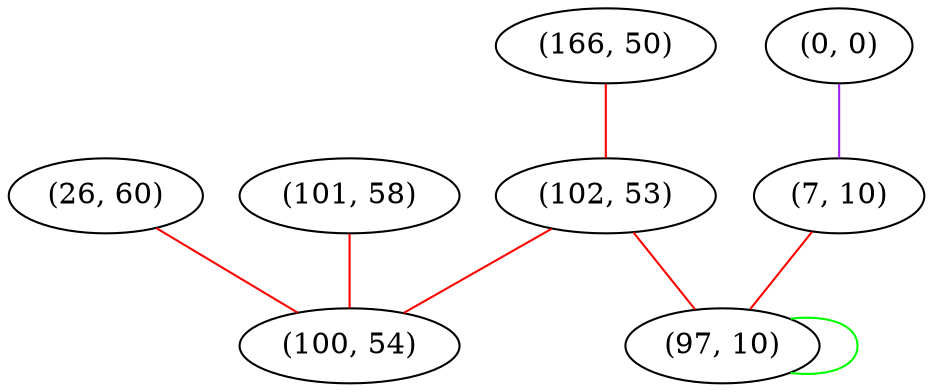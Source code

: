 graph "" {
"(166, 50)";
"(26, 60)";
"(102, 53)";
"(0, 0)";
"(101, 58)";
"(100, 54)";
"(7, 10)";
"(97, 10)";
"(166, 50)" -- "(102, 53)"  [color=red, key=0, weight=1];
"(26, 60)" -- "(100, 54)"  [color=red, key=0, weight=1];
"(102, 53)" -- "(97, 10)"  [color=red, key=0, weight=1];
"(102, 53)" -- "(100, 54)"  [color=red, key=0, weight=1];
"(0, 0)" -- "(7, 10)"  [color=purple, key=0, weight=4];
"(101, 58)" -- "(100, 54)"  [color=red, key=0, weight=1];
"(7, 10)" -- "(97, 10)"  [color=red, key=0, weight=1];
"(97, 10)" -- "(97, 10)"  [color=green, key=0, weight=2];
}
